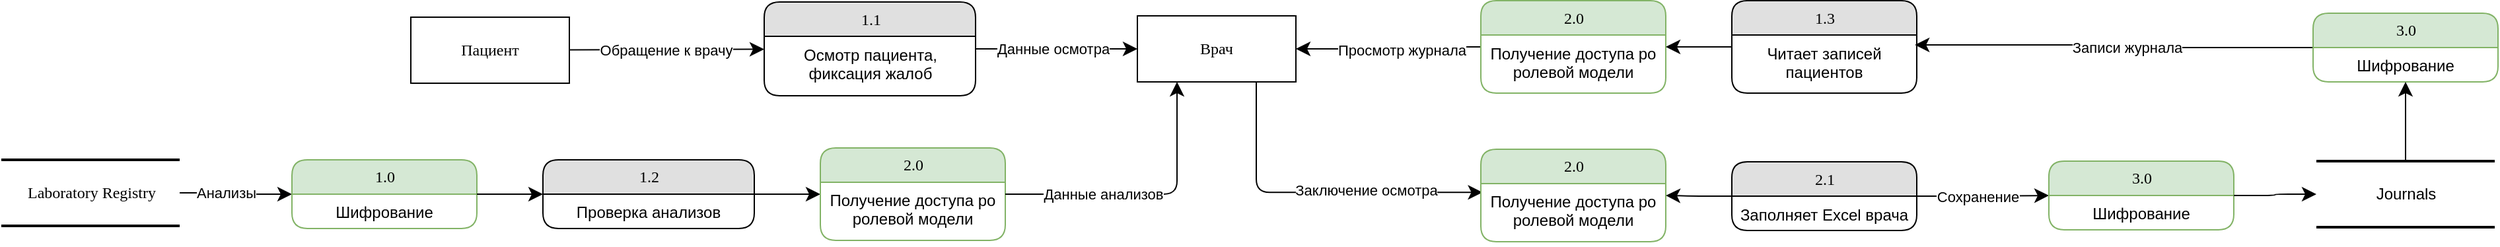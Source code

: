 <mxfile version="28.2.5">
  <diagram name="Page-1" id="52a04d89-c75d-2922-d76d-85b35f80e030">
    <mxGraphModel dx="3001" dy="1047" grid="1" gridSize="10" guides="1" tooltips="1" connect="1" arrows="1" fold="1" page="1" pageScale="1" pageWidth="1100" pageHeight="850" background="none" math="0" shadow="0">
      <root>
        <mxCell id="0" />
        <mxCell id="1" parent="0" />
        <mxCell id="21ea969265ad0168-30" value="Laboratory Registry" style="html=1;rounded=0;shadow=0;comic=0;labelBackgroundColor=none;strokeWidth=2;fontFamily=Verdana;fontSize=12;align=center;shape=mxgraph.ios7ui.horLines;" parent="1" vertex="1">
          <mxGeometry x="-110" y="188" width="135" height="50" as="geometry" />
        </mxCell>
        <mxCell id="17472293e6e8944d-29" value="Врач" style="whiteSpace=wrap;html=1;rounded=0;shadow=0;comic=0;labelBackgroundColor=none;strokeWidth=1;fontFamily=Verdana;fontSize=12;align=center;" parent="1" vertex="1">
          <mxGeometry x="750" y="79" width="120" height="50" as="geometry" />
        </mxCell>
        <mxCell id="1fdf3b25b50cf41e-27" style="edgeStyle=none;html=1;labelBackgroundColor=none;startFill=0;startSize=8;endFill=1;endSize=8;fontFamily=Verdana;fontSize=12;" parent="1" source="17472293e6e8944d-30" target="1fdf3b25b50cf41e-1" edge="1">
          <mxGeometry relative="1" as="geometry" />
        </mxCell>
        <mxCell id="wmSecnhCIObgYq9AWwNq-1" value="Обращение к врачу" style="edgeLabel;html=1;align=center;verticalAlign=middle;resizable=0;points=[];" parent="1fdf3b25b50cf41e-27" vertex="1" connectable="0">
          <mxGeometry x="0.216" y="2" relative="1" as="geometry">
            <mxPoint x="-17" y="2" as="offset" />
          </mxGeometry>
        </mxCell>
        <mxCell id="17472293e6e8944d-30" value="Пациент" style="whiteSpace=wrap;html=1;rounded=0;shadow=0;comic=0;labelBackgroundColor=none;strokeWidth=1;fontFamily=Verdana;fontSize=12;align=center;" parent="1" vertex="1">
          <mxGeometry x="200" y="80" width="120" height="50" as="geometry" />
        </mxCell>
        <mxCell id="1fdf3b25b50cf41e-28" style="edgeStyle=orthogonalEdgeStyle;html=1;labelBackgroundColor=none;startFill=0;startSize=8;endFill=1;endSize=8;fontFamily=Verdana;fontSize=12;entryX=0;entryY=0.5;entryDx=0;entryDy=0;" parent="1" source="1fdf3b25b50cf41e-1" target="17472293e6e8944d-29" edge="1">
          <mxGeometry relative="1" as="geometry" />
        </mxCell>
        <mxCell id="wmSecnhCIObgYq9AWwNq-8" value="Данные осмотра" style="edgeLabel;html=1;align=center;verticalAlign=middle;resizable=0;points=[];" parent="1fdf3b25b50cf41e-28" vertex="1" connectable="0">
          <mxGeometry x="-0.142" y="1" relative="1" as="geometry">
            <mxPoint x="6" y="1" as="offset" />
          </mxGeometry>
        </mxCell>
        <mxCell id="1fdf3b25b50cf41e-1" value="1.1" style="swimlane;html=1;fontStyle=0;childLayout=stackLayout;horizontal=1;startSize=26;fillColor=#e0e0e0;horizontalStack=0;resizeParent=1;resizeLast=0;collapsible=1;marginBottom=0;swimlaneFillColor=#ffffff;align=center;rounded=1;shadow=0;comic=0;labelBackgroundColor=none;strokeWidth=1;fontFamily=Verdana;fontSize=12" parent="1" vertex="1">
          <mxGeometry x="467.5" y="68.5" width="160" height="71" as="geometry">
            <mxRectangle x="430" y="54" width="60" height="30" as="alternateBounds" />
          </mxGeometry>
        </mxCell>
        <mxCell id="1fdf3b25b50cf41e-2" value="Осмотр пациента, фиксация жалоб" style="text;html=1;strokeColor=none;fillColor=none;spacingLeft=4;spacingRight=4;whiteSpace=wrap;overflow=hidden;rotatable=0;points=[[0,0.5],[1,0.5]];portConstraint=eastwest;align=center;" parent="1fdf3b25b50cf41e-1" vertex="1">
          <mxGeometry y="26" width="160" height="44" as="geometry" />
        </mxCell>
        <mxCell id="wmSecnhCIObgYq9AWwNq-4" value="1.2" style="swimlane;html=1;fontStyle=0;childLayout=stackLayout;horizontal=1;startSize=26;fillColor=#e0e0e0;horizontalStack=0;resizeParent=1;resizeLast=0;collapsible=1;marginBottom=0;swimlaneFillColor=#ffffff;align=center;rounded=1;shadow=0;comic=0;labelBackgroundColor=none;strokeWidth=1;fontFamily=Verdana;fontSize=12" parent="1" vertex="1">
          <mxGeometry x="300" y="188" width="160" height="52" as="geometry" />
        </mxCell>
        <mxCell id="wmSecnhCIObgYq9AWwNq-5" value="Проверка анализов" style="text;html=1;strokeColor=none;fillColor=none;spacingLeft=4;spacingRight=4;whiteSpace=wrap;overflow=hidden;rotatable=0;points=[[0,0.5],[1,0.5]];portConstraint=eastwest;align=center;" parent="wmSecnhCIObgYq9AWwNq-4" vertex="1">
          <mxGeometry y="26" width="160" height="26" as="geometry" />
        </mxCell>
        <mxCell id="wmSecnhCIObgYq9AWwNq-15" value="1.3" style="swimlane;html=1;fontStyle=0;childLayout=stackLayout;horizontal=1;startSize=26;fillColor=#e0e0e0;horizontalStack=0;resizeParent=1;resizeLast=0;collapsible=1;marginBottom=0;swimlaneFillColor=#ffffff;align=center;rounded=1;shadow=0;comic=0;labelBackgroundColor=none;strokeWidth=1;fontFamily=Verdana;fontSize=12" parent="1" vertex="1">
          <mxGeometry x="1200" y="67.5" width="140" height="70" as="geometry" />
        </mxCell>
        <mxCell id="wmSecnhCIObgYq9AWwNq-16" value="Читает записей пациентов" style="text;html=1;strokeColor=none;fillColor=none;spacingLeft=4;spacingRight=4;whiteSpace=wrap;overflow=hidden;rotatable=0;points=[[0,0.5],[1,0.5]];portConstraint=eastwest;align=center;" parent="wmSecnhCIObgYq9AWwNq-15" vertex="1">
          <mxGeometry y="26" width="140" height="44" as="geometry" />
        </mxCell>
        <mxCell id="wmSecnhCIObgYq9AWwNq-17" style="html=1;labelBackgroundColor=none;startFill=0;startSize=8;endFill=1;endSize=8;fontFamily=Verdana;fontSize=12;entryX=1;entryY=0.5;entryDx=0;entryDy=0;edgeStyle=orthogonalEdgeStyle;" parent="1" source="qRU_D3dNBzvAPURLv6ss-13" target="17472293e6e8944d-29" edge="1">
          <mxGeometry relative="1" as="geometry">
            <mxPoint x="1000" y="104" as="sourcePoint" />
            <mxPoint x="1070" y="101" as="targetPoint" />
          </mxGeometry>
        </mxCell>
        <mxCell id="wmSecnhCIObgYq9AWwNq-18" value="Просмотр журнала" style="edgeLabel;html=1;align=center;verticalAlign=middle;resizable=0;points=[];" parent="wmSecnhCIObgYq9AWwNq-17" vertex="1" connectable="0">
          <mxGeometry x="-0.051" y="-3" relative="1" as="geometry">
            <mxPoint x="7" y="5" as="offset" />
          </mxGeometry>
        </mxCell>
        <mxCell id="wmSecnhCIObgYq9AWwNq-21" style="html=1;labelBackgroundColor=none;startFill=0;startSize=8;endFill=1;endSize=8;fontFamily=Verdana;fontSize=12;edgeStyle=orthogonalEdgeStyle;entryX=0.99;entryY=0.17;entryDx=0;entryDy=0;entryPerimeter=0;" parent="1" source="qRU_D3dNBzvAPURLv6ss-3" target="wmSecnhCIObgYq9AWwNq-16" edge="1">
          <mxGeometry relative="1" as="geometry">
            <mxPoint x="1630" y="101" as="sourcePoint" />
            <mxPoint x="1400" y="137.5" as="targetPoint" />
          </mxGeometry>
        </mxCell>
        <mxCell id="wmSecnhCIObgYq9AWwNq-22" value="Записи журнала" style="edgeLabel;html=1;align=center;verticalAlign=middle;resizable=0;points=[];" parent="wmSecnhCIObgYq9AWwNq-21" vertex="1" connectable="0">
          <mxGeometry x="-0.051" y="-3" relative="1" as="geometry">
            <mxPoint x="3" y="3" as="offset" />
          </mxGeometry>
        </mxCell>
        <mxCell id="wmSecnhCIObgYq9AWwNq-23" value="2.1" style="swimlane;html=1;fontStyle=0;childLayout=stackLayout;horizontal=1;startSize=26;fillColor=#e0e0e0;horizontalStack=0;resizeParent=1;resizeLast=0;collapsible=1;marginBottom=0;swimlaneFillColor=#ffffff;align=center;rounded=1;shadow=0;comic=0;labelBackgroundColor=none;strokeWidth=1;fontFamily=Verdana;fontSize=12" parent="1" vertex="1">
          <mxGeometry x="1200" y="189.5" width="140" height="52" as="geometry" />
        </mxCell>
        <mxCell id="wmSecnhCIObgYq9AWwNq-24" value="Заполняет Excel врача" style="text;html=1;strokeColor=none;fillColor=none;spacingLeft=4;spacingRight=4;whiteSpace=wrap;overflow=hidden;rotatable=0;points=[[0,0.5],[1,0.5]];portConstraint=eastwest;align=center;" parent="wmSecnhCIObgYq9AWwNq-23" vertex="1">
          <mxGeometry y="26" width="140" height="26" as="geometry" />
        </mxCell>
        <mxCell id="wmSecnhCIObgYq9AWwNq-27" style="html=1;labelBackgroundColor=none;startFill=0;startSize=8;endFill=1;endSize=8;fontFamily=Verdana;fontSize=12;exitX=0.75;exitY=1;exitDx=0;exitDy=0;edgeStyle=orthogonalEdgeStyle;entryX=0.009;entryY=0.151;entryDx=0;entryDy=0;entryPerimeter=0;" parent="1" source="17472293e6e8944d-29" target="qRU_D3dNBzvAPURLv6ss-18" edge="1">
          <mxGeometry relative="1" as="geometry">
            <mxPoint x="960" y="130" as="sourcePoint" />
            <mxPoint x="930" y="220" as="targetPoint" />
          </mxGeometry>
        </mxCell>
        <mxCell id="wmSecnhCIObgYq9AWwNq-28" value="Заключение осмотра" style="edgeLabel;html=1;align=center;verticalAlign=middle;resizable=0;points=[];" parent="wmSecnhCIObgYq9AWwNq-27" vertex="1" connectable="0">
          <mxGeometry x="-0.051" y="-3" relative="1" as="geometry">
            <mxPoint x="45" y="-5" as="offset" />
          </mxGeometry>
        </mxCell>
        <mxCell id="wmSecnhCIObgYq9AWwNq-29" value="&lt;div style=&quot;text-align: left;&quot;&gt;&lt;span style=&quot;background-color: transparent; text-wrap-mode: wrap;&quot;&gt;&lt;font face=&quot;Helvetica&quot;&gt;Journals&lt;/font&gt;&lt;/span&gt;&lt;/div&gt;" style="html=1;rounded=0;shadow=0;comic=0;labelBackgroundColor=none;strokeWidth=2;fontFamily=Verdana;fontSize=12;align=center;shape=mxgraph.ios7ui.horLines;" parent="1" vertex="1">
          <mxGeometry x="1642.5" y="189" width="135" height="50" as="geometry" />
        </mxCell>
        <mxCell id="wmSecnhCIObgYq9AWwNq-30" style="html=1;labelBackgroundColor=none;startFill=0;startSize=8;endFill=1;endSize=8;fontFamily=Verdana;fontSize=12;exitX=1;exitY=0.5;exitDx=0;exitDy=0;edgeStyle=orthogonalEdgeStyle;" parent="1" source="wmSecnhCIObgYq9AWwNq-23" target="qRU_D3dNBzvAPURLv6ss-1" edge="1">
          <mxGeometry relative="1" as="geometry">
            <mxPoint x="1360" y="216.5" as="sourcePoint" />
            <mxPoint x="1390" y="216" as="targetPoint" />
          </mxGeometry>
        </mxCell>
        <mxCell id="wmSecnhCIObgYq9AWwNq-31" value="Сохранение" style="edgeLabel;html=1;align=center;verticalAlign=middle;resizable=0;points=[];" parent="wmSecnhCIObgYq9AWwNq-30" vertex="1" connectable="0">
          <mxGeometry x="-0.051" y="-3" relative="1" as="geometry">
            <mxPoint x="-2" y="-3" as="offset" />
          </mxGeometry>
        </mxCell>
        <mxCell id="OZ1mrOEwCeZuRY0RDKlx-2" style="html=1;labelBackgroundColor=none;startFill=0;startSize=8;endFill=1;endSize=8;fontFamily=Verdana;fontSize=12;edgeStyle=orthogonalEdgeStyle;" parent="1" source="21ea969265ad0168-30" target="qRU_D3dNBzvAPURLv6ss-9" edge="1">
          <mxGeometry relative="1" as="geometry">
            <mxPoint x="365" y="195.5" as="sourcePoint" />
            <mxPoint x="90" y="211.5" as="targetPoint" />
          </mxGeometry>
        </mxCell>
        <mxCell id="OZ1mrOEwCeZuRY0RDKlx-3" value="Анализы" style="edgeLabel;html=1;align=center;verticalAlign=middle;resizable=0;points=[];" parent="OZ1mrOEwCeZuRY0RDKlx-2" vertex="1" connectable="0">
          <mxGeometry x="-0.051" y="-3" relative="1" as="geometry">
            <mxPoint x="-6" y="-3" as="offset" />
          </mxGeometry>
        </mxCell>
        <mxCell id="OZ1mrOEwCeZuRY0RDKlx-4" style="html=1;labelBackgroundColor=none;startFill=0;startSize=8;endFill=1;endSize=8;fontFamily=Verdana;fontSize=12;exitX=1;exitY=0.5;exitDx=0;exitDy=0;edgeStyle=orthogonalEdgeStyle;" parent="1" source="wmSecnhCIObgYq9AWwNq-4" target="qRU_D3dNBzvAPURLv6ss-20" edge="1">
          <mxGeometry relative="1" as="geometry">
            <mxPoint x="870" y="220" as="sourcePoint" />
            <mxPoint x="550" y="216" as="targetPoint" />
          </mxGeometry>
        </mxCell>
        <mxCell id="qRU_D3dNBzvAPURLv6ss-1" value="3.0" style="swimlane;html=1;fontStyle=0;childLayout=stackLayout;horizontal=1;startSize=26;fillColor=#d5e8d4;horizontalStack=0;resizeParent=1;resizeLast=0;collapsible=1;marginBottom=0;swimlaneFillColor=#ffffff;align=center;rounded=1;shadow=0;comic=0;labelBackgroundColor=none;strokeWidth=1;fontFamily=Verdana;fontSize=12;strokeColor=#82b366;" vertex="1" parent="1">
          <mxGeometry x="1440" y="189" width="140" height="52" as="geometry" />
        </mxCell>
        <mxCell id="qRU_D3dNBzvAPURLv6ss-2" value="Шифрование" style="text;html=1;strokeColor=none;fillColor=none;spacingLeft=4;spacingRight=4;whiteSpace=wrap;overflow=hidden;rotatable=0;points=[[0,0.5],[1,0.5]];portConstraint=eastwest;align=center;" vertex="1" parent="qRU_D3dNBzvAPURLv6ss-1">
          <mxGeometry y="26" width="140" height="26" as="geometry" />
        </mxCell>
        <mxCell id="qRU_D3dNBzvAPURLv6ss-3" value="3.0" style="swimlane;html=1;fontStyle=0;childLayout=stackLayout;horizontal=1;startSize=26;fillColor=#d5e8d4;horizontalStack=0;resizeParent=1;resizeLast=0;collapsible=1;marginBottom=0;swimlaneFillColor=#ffffff;align=center;rounded=1;shadow=0;comic=0;labelBackgroundColor=none;strokeWidth=1;fontFamily=Verdana;fontSize=12;strokeColor=#82b366;" vertex="1" parent="1">
          <mxGeometry x="1640" y="77" width="140" height="52" as="geometry" />
        </mxCell>
        <mxCell id="qRU_D3dNBzvAPURLv6ss-4" value="Шифрование" style="text;html=1;strokeColor=none;fillColor=none;spacingLeft=4;spacingRight=4;whiteSpace=wrap;overflow=hidden;rotatable=0;points=[[0,0.5],[1,0.5]];portConstraint=eastwest;align=center;" vertex="1" parent="qRU_D3dNBzvAPURLv6ss-3">
          <mxGeometry y="26" width="140" height="26" as="geometry" />
        </mxCell>
        <mxCell id="qRU_D3dNBzvAPURLv6ss-5" style="html=1;labelBackgroundColor=none;startFill=0;startSize=8;endFill=1;endSize=8;fontFamily=Verdana;fontSize=12;edgeStyle=orthogonalEdgeStyle;" edge="1" parent="1" source="wmSecnhCIObgYq9AWwNq-29" target="qRU_D3dNBzvAPURLv6ss-3">
          <mxGeometry relative="1" as="geometry">
            <mxPoint x="1712.5" y="180" as="sourcePoint" />
            <mxPoint x="1462.5" y="210" as="targetPoint" />
          </mxGeometry>
        </mxCell>
        <mxCell id="qRU_D3dNBzvAPURLv6ss-8" style="html=1;labelBackgroundColor=none;startFill=0;startSize=8;endFill=1;endSize=8;fontFamily=Verdana;fontSize=12;edgeStyle=orthogonalEdgeStyle;" edge="1" parent="1" source="qRU_D3dNBzvAPURLv6ss-1" target="wmSecnhCIObgYq9AWwNq-29">
          <mxGeometry relative="1" as="geometry">
            <mxPoint x="1600" y="220" as="sourcePoint" />
            <mxPoint x="1580" y="160" as="targetPoint" />
          </mxGeometry>
        </mxCell>
        <mxCell id="qRU_D3dNBzvAPURLv6ss-9" value="1.0" style="swimlane;html=1;fontStyle=0;childLayout=stackLayout;horizontal=1;startSize=26;fillColor=#d5e8d4;horizontalStack=0;resizeParent=1;resizeLast=0;collapsible=1;marginBottom=0;swimlaneFillColor=#ffffff;align=center;rounded=1;shadow=0;comic=0;labelBackgroundColor=none;strokeWidth=1;fontFamily=Verdana;fontSize=12;strokeColor=#82b366;" vertex="1" parent="1">
          <mxGeometry x="110" y="188" width="140" height="52" as="geometry" />
        </mxCell>
        <mxCell id="qRU_D3dNBzvAPURLv6ss-10" value="Шифрование" style="text;html=1;strokeColor=none;fillColor=none;spacingLeft=4;spacingRight=4;whiteSpace=wrap;overflow=hidden;rotatable=0;points=[[0,0.5],[1,0.5]];portConstraint=eastwest;align=center;" vertex="1" parent="qRU_D3dNBzvAPURLv6ss-9">
          <mxGeometry y="26" width="140" height="26" as="geometry" />
        </mxCell>
        <mxCell id="qRU_D3dNBzvAPURLv6ss-11" style="html=1;labelBackgroundColor=none;startFill=0;startSize=8;endFill=1;endSize=8;fontFamily=Verdana;fontSize=12;edgeStyle=orthogonalEdgeStyle;" edge="1" parent="1" source="qRU_D3dNBzvAPURLv6ss-9" target="wmSecnhCIObgYq9AWwNq-4">
          <mxGeometry relative="1" as="geometry">
            <mxPoint x="240" y="221.5" as="sourcePoint" />
            <mxPoint x="310" y="222.5" as="targetPoint" />
          </mxGeometry>
        </mxCell>
        <mxCell id="qRU_D3dNBzvAPURLv6ss-13" value="2.0" style="swimlane;html=1;fontStyle=0;childLayout=stackLayout;horizontal=1;startSize=26;fillColor=#d5e8d4;horizontalStack=0;resizeParent=1;resizeLast=0;collapsible=1;marginBottom=0;swimlaneFillColor=#ffffff;align=center;rounded=1;shadow=0;comic=0;labelBackgroundColor=none;strokeWidth=1;fontFamily=Verdana;fontSize=12;strokeColor=#82b366;" vertex="1" parent="1">
          <mxGeometry x="1010" y="67.5" width="140" height="70" as="geometry" />
        </mxCell>
        <mxCell id="qRU_D3dNBzvAPURLv6ss-14" value="Получение доступа ро ролевой модели" style="text;html=1;strokeColor=none;fillColor=none;spacingLeft=4;spacingRight=4;whiteSpace=wrap;overflow=hidden;rotatable=0;points=[[0,0.5],[1,0.5]];portConstraint=eastwest;align=center;" vertex="1" parent="qRU_D3dNBzvAPURLv6ss-13">
          <mxGeometry y="26" width="140" height="44" as="geometry" />
        </mxCell>
        <mxCell id="qRU_D3dNBzvAPURLv6ss-15" style="html=1;labelBackgroundColor=none;startFill=0;startSize=8;endFill=1;endSize=8;fontFamily=Verdana;fontSize=12;edgeStyle=orthogonalEdgeStyle;" edge="1" parent="1" source="wmSecnhCIObgYq9AWwNq-15" target="qRU_D3dNBzvAPURLv6ss-13">
          <mxGeometry relative="1" as="geometry">
            <mxPoint x="1491" y="152" as="sourcePoint" />
            <mxPoint x="1190" y="150" as="targetPoint" />
          </mxGeometry>
        </mxCell>
        <mxCell id="qRU_D3dNBzvAPURLv6ss-17" value="2.0" style="swimlane;html=1;fontStyle=0;childLayout=stackLayout;horizontal=1;startSize=26;fillColor=#d5e8d4;horizontalStack=0;resizeParent=1;resizeLast=0;collapsible=1;marginBottom=0;swimlaneFillColor=#ffffff;align=center;rounded=1;shadow=0;comic=0;labelBackgroundColor=none;strokeWidth=1;fontFamily=Verdana;fontSize=12;strokeColor=#82b366;" vertex="1" parent="1">
          <mxGeometry x="1010" y="180" width="140" height="70" as="geometry" />
        </mxCell>
        <mxCell id="qRU_D3dNBzvAPURLv6ss-18" value="Получение доступа ро ролевой модели" style="text;html=1;strokeColor=none;fillColor=none;spacingLeft=4;spacingRight=4;whiteSpace=wrap;overflow=hidden;rotatable=0;points=[[0,0.5],[1,0.5]];portConstraint=eastwest;align=center;" vertex="1" parent="qRU_D3dNBzvAPURLv6ss-17">
          <mxGeometry y="26" width="140" height="44" as="geometry" />
        </mxCell>
        <mxCell id="qRU_D3dNBzvAPURLv6ss-19" style="html=1;labelBackgroundColor=none;startFill=0;startSize=8;endFill=1;endSize=8;fontFamily=Verdana;fontSize=12;edgeStyle=orthogonalEdgeStyle;" edge="1" parent="1" source="wmSecnhCIObgYq9AWwNq-23" target="qRU_D3dNBzvAPURLv6ss-17">
          <mxGeometry relative="1" as="geometry">
            <mxPoint x="1220" y="100" as="sourcePoint" />
            <mxPoint x="1170" y="100" as="targetPoint" />
          </mxGeometry>
        </mxCell>
        <mxCell id="qRU_D3dNBzvAPURLv6ss-20" value="2.0" style="swimlane;html=1;fontStyle=0;childLayout=stackLayout;horizontal=1;startSize=26;fillColor=#d5e8d4;horizontalStack=0;resizeParent=1;resizeLast=0;collapsible=1;marginBottom=0;swimlaneFillColor=#ffffff;align=center;rounded=1;shadow=0;comic=0;labelBackgroundColor=none;strokeWidth=1;fontFamily=Verdana;fontSize=12;strokeColor=#82b366;" vertex="1" parent="1">
          <mxGeometry x="510" y="179" width="140" height="70" as="geometry" />
        </mxCell>
        <mxCell id="qRU_D3dNBzvAPURLv6ss-21" value="Получение доступа ро ролевой модели" style="text;html=1;strokeColor=none;fillColor=none;spacingLeft=4;spacingRight=4;whiteSpace=wrap;overflow=hidden;rotatable=0;points=[[0,0.5],[1,0.5]];portConstraint=eastwest;align=center;" vertex="1" parent="qRU_D3dNBzvAPURLv6ss-20">
          <mxGeometry y="26" width="140" height="44" as="geometry" />
        </mxCell>
        <mxCell id="qRU_D3dNBzvAPURLv6ss-22" style="html=1;labelBackgroundColor=none;startFill=0;startSize=8;endFill=1;endSize=8;fontFamily=Verdana;fontSize=12;edgeStyle=orthogonalEdgeStyle;entryX=0.25;entryY=1;entryDx=0;entryDy=0;" edge="1" parent="1" source="qRU_D3dNBzvAPURLv6ss-20" target="17472293e6e8944d-29">
          <mxGeometry relative="1" as="geometry">
            <mxPoint x="540" y="211" as="sourcePoint" />
            <mxPoint x="685" y="210" as="targetPoint" />
          </mxGeometry>
        </mxCell>
        <mxCell id="qRU_D3dNBzvAPURLv6ss-23" value="Данные анализов" style="edgeLabel;html=1;align=center;verticalAlign=middle;resizable=0;points=[];" vertex="1" connectable="0" parent="qRU_D3dNBzvAPURLv6ss-22">
          <mxGeometry x="-0.051" y="-3" relative="1" as="geometry">
            <mxPoint x="-28" y="-3" as="offset" />
          </mxGeometry>
        </mxCell>
      </root>
    </mxGraphModel>
  </diagram>
</mxfile>
